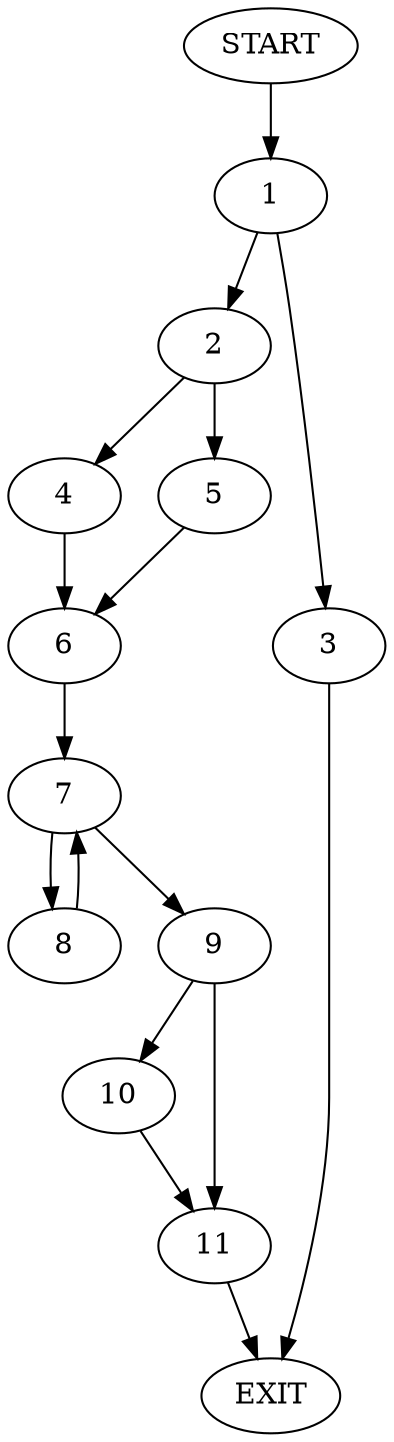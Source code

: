 digraph {
0 [label="START"]
12 [label="EXIT"]
0 -> 1
1 -> 2
1 -> 3
2 -> 4
2 -> 5
3 -> 12
4 -> 6
5 -> 6
6 -> 7
7 -> 8
7 -> 9
8 -> 7
9 -> 10
9 -> 11
11 -> 12
10 -> 11
}
